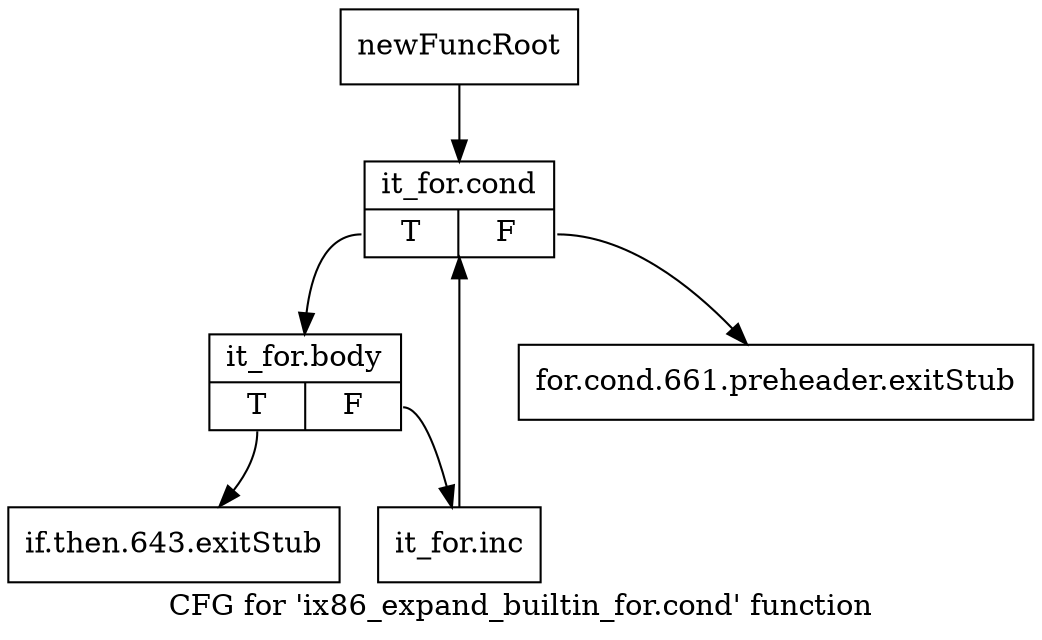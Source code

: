 digraph "CFG for 'ix86_expand_builtin_for.cond' function" {
	label="CFG for 'ix86_expand_builtin_for.cond' function";

	Node0xc6baaf0 [shape=record,label="{newFuncRoot}"];
	Node0xc6baaf0 -> Node0xc6baf60;
	Node0xc6bab40 [shape=record,label="{for.cond.661.preheader.exitStub}"];
	Node0xc6baf10 [shape=record,label="{if.then.643.exitStub}"];
	Node0xc6baf60 [shape=record,label="{it_for.cond|{<s0>T|<s1>F}}"];
	Node0xc6baf60:s0 -> Node0xc6bafb0;
	Node0xc6baf60:s1 -> Node0xc6bab40;
	Node0xc6bafb0 [shape=record,label="{it_for.body|{<s0>T|<s1>F}}"];
	Node0xc6bafb0:s0 -> Node0xc6baf10;
	Node0xc6bafb0:s1 -> Node0xc6bb000;
	Node0xc6bb000 [shape=record,label="{it_for.inc}"];
	Node0xc6bb000 -> Node0xc6baf60;
}
